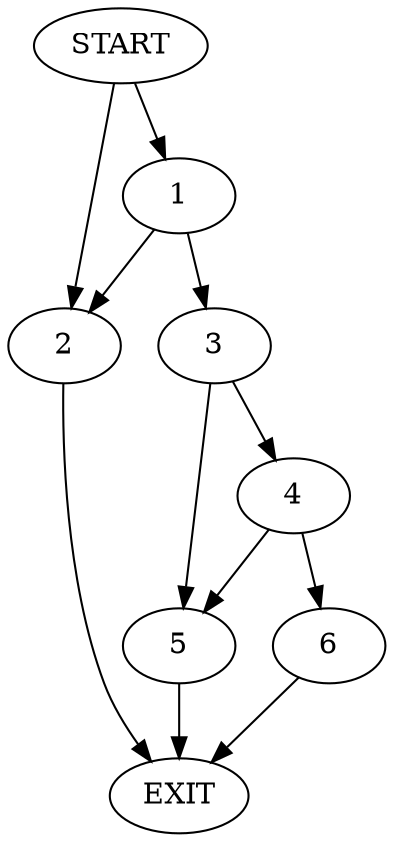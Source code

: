digraph { 
0 [label="START"];
1;
2;
3;
4;
5;
6;
7[label="EXIT"];
0 -> 2;
0 -> 1;
1 -> 2;
1 -> 3;
2 -> 7;
3 -> 5;
3 -> 4;
4 -> 5;
4 -> 6;
5 -> 7;
6 -> 7;
}